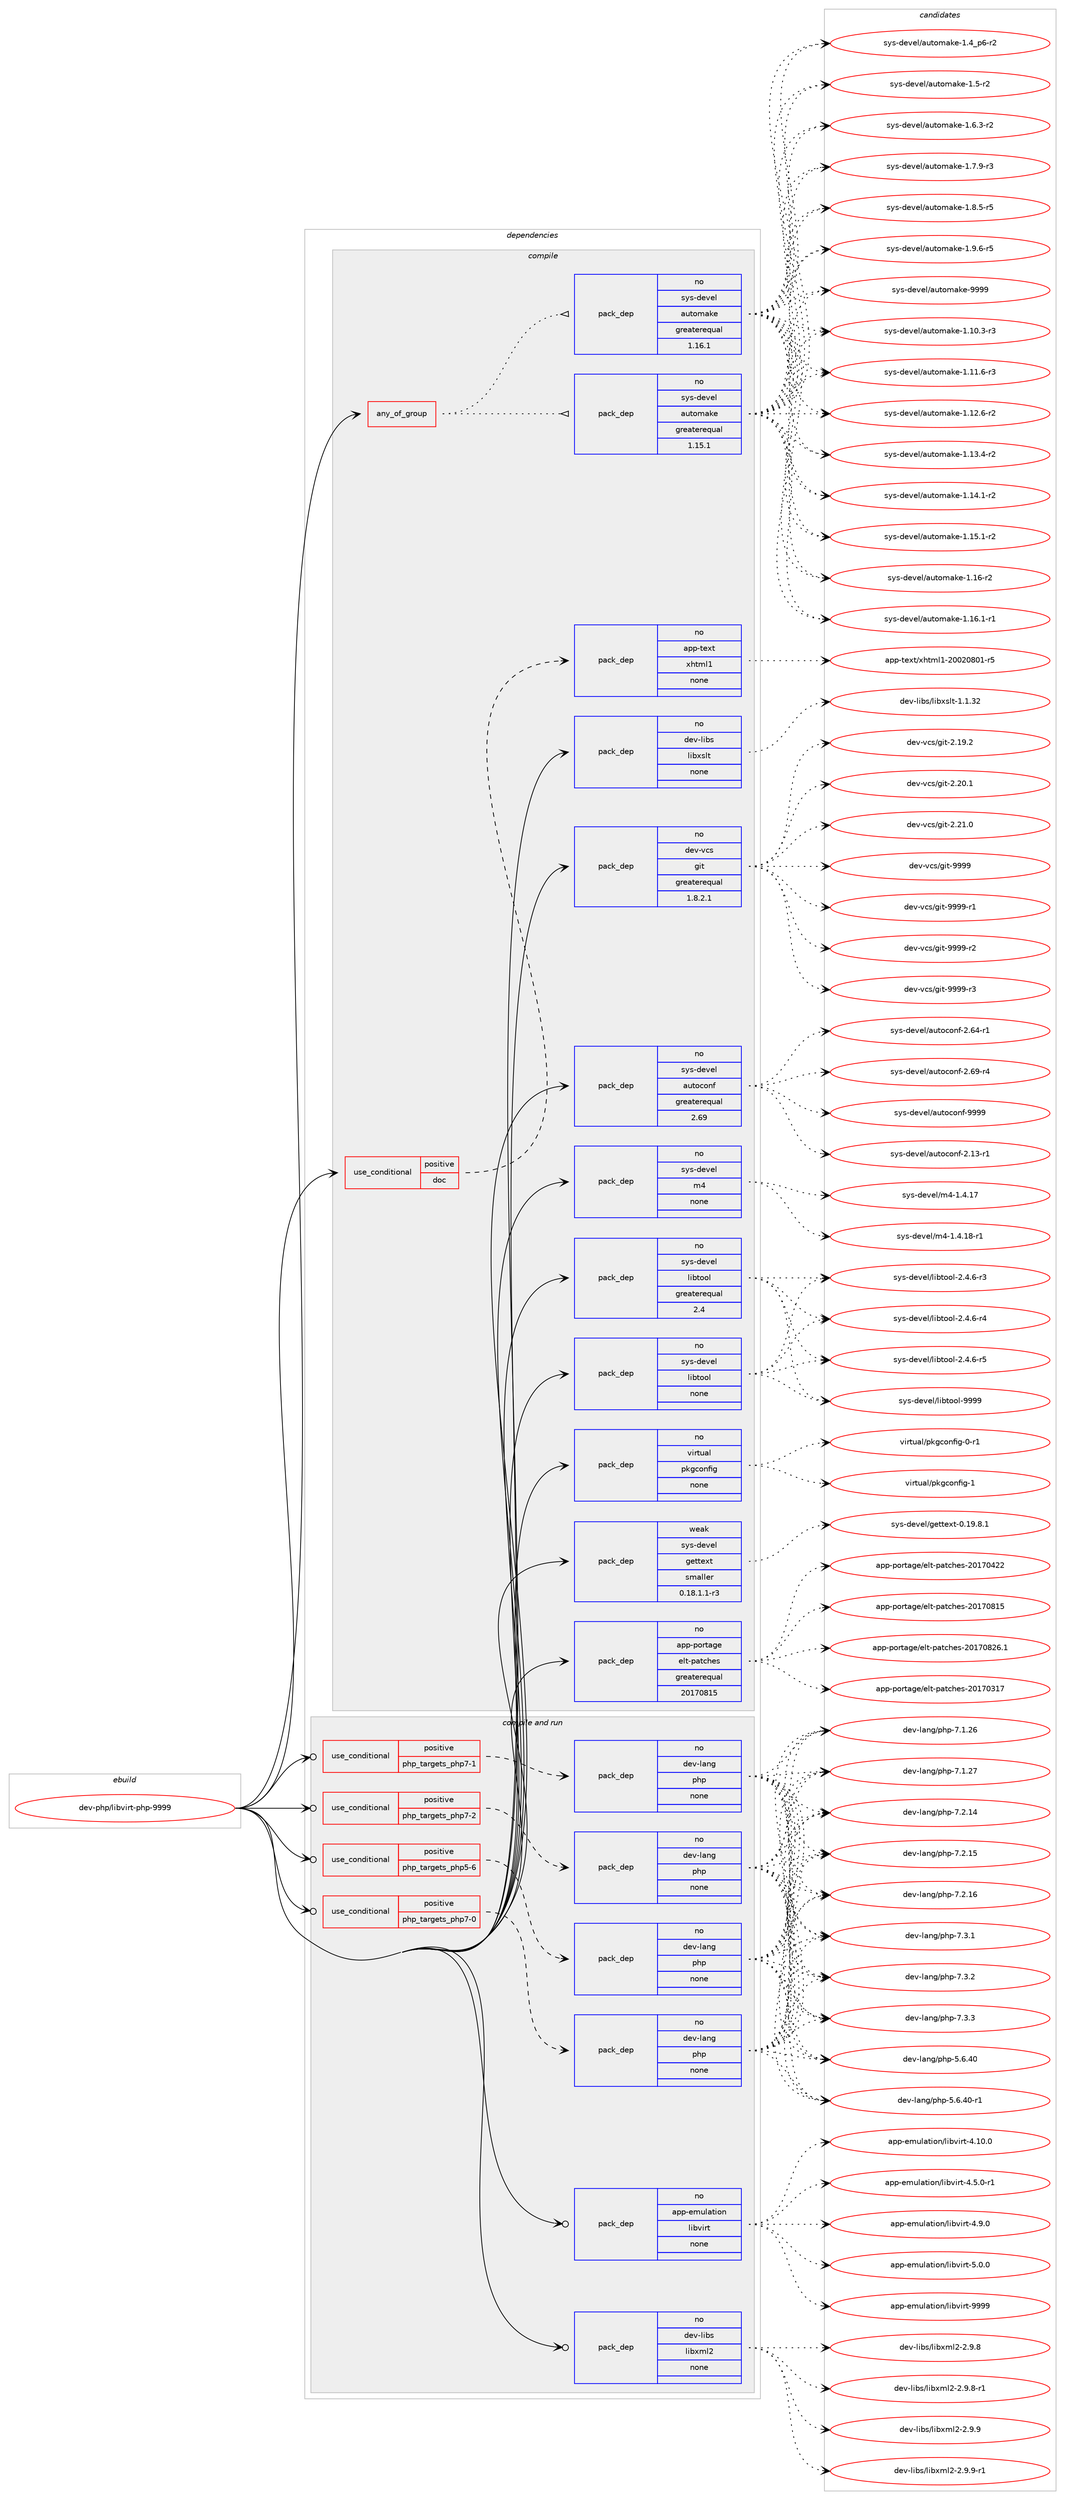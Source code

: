 digraph prolog {

# *************
# Graph options
# *************

newrank=true;
concentrate=true;
compound=true;
graph [rankdir=LR,fontname=Helvetica,fontsize=10,ranksep=1.5];#, ranksep=2.5, nodesep=0.2];
edge  [arrowhead=vee];
node  [fontname=Helvetica,fontsize=10];

# **********
# The ebuild
# **********

subgraph cluster_leftcol {
color=gray;
rank=same;
label=<<i>ebuild</i>>;
id [label="dev-php/libvirt-php-9999", color=red, width=4, href="../dev-php/libvirt-php-9999.svg"];
}

# ****************
# The dependencies
# ****************

subgraph cluster_midcol {
color=gray;
label=<<i>dependencies</i>>;
subgraph cluster_compile {
fillcolor="#eeeeee";
style=filled;
label=<<i>compile</i>>;
subgraph any22513 {
dependency1393029 [label=<<TABLE BORDER="0" CELLBORDER="1" CELLSPACING="0" CELLPADDING="4"><TR><TD CELLPADDING="10">any_of_group</TD></TR></TABLE>>, shape=none, color=red];subgraph pack1000622 {
dependency1393030 [label=<<TABLE BORDER="0" CELLBORDER="1" CELLSPACING="0" CELLPADDING="4" WIDTH="220"><TR><TD ROWSPAN="6" CELLPADDING="30">pack_dep</TD></TR><TR><TD WIDTH="110">no</TD></TR><TR><TD>sys-devel</TD></TR><TR><TD>automake</TD></TR><TR><TD>greaterequal</TD></TR><TR><TD>1.16.1</TD></TR></TABLE>>, shape=none, color=blue];
}
dependency1393029:e -> dependency1393030:w [weight=20,style="dotted",arrowhead="oinv"];
subgraph pack1000623 {
dependency1393031 [label=<<TABLE BORDER="0" CELLBORDER="1" CELLSPACING="0" CELLPADDING="4" WIDTH="220"><TR><TD ROWSPAN="6" CELLPADDING="30">pack_dep</TD></TR><TR><TD WIDTH="110">no</TD></TR><TR><TD>sys-devel</TD></TR><TR><TD>automake</TD></TR><TR><TD>greaterequal</TD></TR><TR><TD>1.15.1</TD></TR></TABLE>>, shape=none, color=blue];
}
dependency1393029:e -> dependency1393031:w [weight=20,style="dotted",arrowhead="oinv"];
}
id:e -> dependency1393029:w [weight=20,style="solid",arrowhead="vee"];
subgraph cond369329 {
dependency1393032 [label=<<TABLE BORDER="0" CELLBORDER="1" CELLSPACING="0" CELLPADDING="4"><TR><TD ROWSPAN="3" CELLPADDING="10">use_conditional</TD></TR><TR><TD>positive</TD></TR><TR><TD>doc</TD></TR></TABLE>>, shape=none, color=red];
subgraph pack1000624 {
dependency1393033 [label=<<TABLE BORDER="0" CELLBORDER="1" CELLSPACING="0" CELLPADDING="4" WIDTH="220"><TR><TD ROWSPAN="6" CELLPADDING="30">pack_dep</TD></TR><TR><TD WIDTH="110">no</TD></TR><TR><TD>app-text</TD></TR><TR><TD>xhtml1</TD></TR><TR><TD>none</TD></TR><TR><TD></TD></TR></TABLE>>, shape=none, color=blue];
}
dependency1393032:e -> dependency1393033:w [weight=20,style="dashed",arrowhead="vee"];
}
id:e -> dependency1393032:w [weight=20,style="solid",arrowhead="vee"];
subgraph pack1000625 {
dependency1393034 [label=<<TABLE BORDER="0" CELLBORDER="1" CELLSPACING="0" CELLPADDING="4" WIDTH="220"><TR><TD ROWSPAN="6" CELLPADDING="30">pack_dep</TD></TR><TR><TD WIDTH="110">no</TD></TR><TR><TD>app-portage</TD></TR><TR><TD>elt-patches</TD></TR><TR><TD>greaterequal</TD></TR><TR><TD>20170815</TD></TR></TABLE>>, shape=none, color=blue];
}
id:e -> dependency1393034:w [weight=20,style="solid",arrowhead="vee"];
subgraph pack1000626 {
dependency1393035 [label=<<TABLE BORDER="0" CELLBORDER="1" CELLSPACING="0" CELLPADDING="4" WIDTH="220"><TR><TD ROWSPAN="6" CELLPADDING="30">pack_dep</TD></TR><TR><TD WIDTH="110">no</TD></TR><TR><TD>dev-libs</TD></TR><TR><TD>libxslt</TD></TR><TR><TD>none</TD></TR><TR><TD></TD></TR></TABLE>>, shape=none, color=blue];
}
id:e -> dependency1393035:w [weight=20,style="solid",arrowhead="vee"];
subgraph pack1000627 {
dependency1393036 [label=<<TABLE BORDER="0" CELLBORDER="1" CELLSPACING="0" CELLPADDING="4" WIDTH="220"><TR><TD ROWSPAN="6" CELLPADDING="30">pack_dep</TD></TR><TR><TD WIDTH="110">no</TD></TR><TR><TD>dev-vcs</TD></TR><TR><TD>git</TD></TR><TR><TD>greaterequal</TD></TR><TR><TD>1.8.2.1</TD></TR></TABLE>>, shape=none, color=blue];
}
id:e -> dependency1393036:w [weight=20,style="solid",arrowhead="vee"];
subgraph pack1000628 {
dependency1393037 [label=<<TABLE BORDER="0" CELLBORDER="1" CELLSPACING="0" CELLPADDING="4" WIDTH="220"><TR><TD ROWSPAN="6" CELLPADDING="30">pack_dep</TD></TR><TR><TD WIDTH="110">no</TD></TR><TR><TD>sys-devel</TD></TR><TR><TD>autoconf</TD></TR><TR><TD>greaterequal</TD></TR><TR><TD>2.69</TD></TR></TABLE>>, shape=none, color=blue];
}
id:e -> dependency1393037:w [weight=20,style="solid",arrowhead="vee"];
subgraph pack1000629 {
dependency1393038 [label=<<TABLE BORDER="0" CELLBORDER="1" CELLSPACING="0" CELLPADDING="4" WIDTH="220"><TR><TD ROWSPAN="6" CELLPADDING="30">pack_dep</TD></TR><TR><TD WIDTH="110">no</TD></TR><TR><TD>sys-devel</TD></TR><TR><TD>libtool</TD></TR><TR><TD>greaterequal</TD></TR><TR><TD>2.4</TD></TR></TABLE>>, shape=none, color=blue];
}
id:e -> dependency1393038:w [weight=20,style="solid",arrowhead="vee"];
subgraph pack1000630 {
dependency1393039 [label=<<TABLE BORDER="0" CELLBORDER="1" CELLSPACING="0" CELLPADDING="4" WIDTH="220"><TR><TD ROWSPAN="6" CELLPADDING="30">pack_dep</TD></TR><TR><TD WIDTH="110">no</TD></TR><TR><TD>sys-devel</TD></TR><TR><TD>libtool</TD></TR><TR><TD>none</TD></TR><TR><TD></TD></TR></TABLE>>, shape=none, color=blue];
}
id:e -> dependency1393039:w [weight=20,style="solid",arrowhead="vee"];
subgraph pack1000631 {
dependency1393040 [label=<<TABLE BORDER="0" CELLBORDER="1" CELLSPACING="0" CELLPADDING="4" WIDTH="220"><TR><TD ROWSPAN="6" CELLPADDING="30">pack_dep</TD></TR><TR><TD WIDTH="110">no</TD></TR><TR><TD>sys-devel</TD></TR><TR><TD>m4</TD></TR><TR><TD>none</TD></TR><TR><TD></TD></TR></TABLE>>, shape=none, color=blue];
}
id:e -> dependency1393040:w [weight=20,style="solid",arrowhead="vee"];
subgraph pack1000632 {
dependency1393041 [label=<<TABLE BORDER="0" CELLBORDER="1" CELLSPACING="0" CELLPADDING="4" WIDTH="220"><TR><TD ROWSPAN="6" CELLPADDING="30">pack_dep</TD></TR><TR><TD WIDTH="110">no</TD></TR><TR><TD>virtual</TD></TR><TR><TD>pkgconfig</TD></TR><TR><TD>none</TD></TR><TR><TD></TD></TR></TABLE>>, shape=none, color=blue];
}
id:e -> dependency1393041:w [weight=20,style="solid",arrowhead="vee"];
subgraph pack1000633 {
dependency1393042 [label=<<TABLE BORDER="0" CELLBORDER="1" CELLSPACING="0" CELLPADDING="4" WIDTH="220"><TR><TD ROWSPAN="6" CELLPADDING="30">pack_dep</TD></TR><TR><TD WIDTH="110">weak</TD></TR><TR><TD>sys-devel</TD></TR><TR><TD>gettext</TD></TR><TR><TD>smaller</TD></TR><TR><TD>0.18.1.1-r3</TD></TR></TABLE>>, shape=none, color=blue];
}
id:e -> dependency1393042:w [weight=20,style="solid",arrowhead="vee"];
}
subgraph cluster_compileandrun {
fillcolor="#eeeeee";
style=filled;
label=<<i>compile and run</i>>;
subgraph cond369330 {
dependency1393043 [label=<<TABLE BORDER="0" CELLBORDER="1" CELLSPACING="0" CELLPADDING="4"><TR><TD ROWSPAN="3" CELLPADDING="10">use_conditional</TD></TR><TR><TD>positive</TD></TR><TR><TD>php_targets_php5-6</TD></TR></TABLE>>, shape=none, color=red];
subgraph pack1000634 {
dependency1393044 [label=<<TABLE BORDER="0" CELLBORDER="1" CELLSPACING="0" CELLPADDING="4" WIDTH="220"><TR><TD ROWSPAN="6" CELLPADDING="30">pack_dep</TD></TR><TR><TD WIDTH="110">no</TD></TR><TR><TD>dev-lang</TD></TR><TR><TD>php</TD></TR><TR><TD>none</TD></TR><TR><TD></TD></TR></TABLE>>, shape=none, color=blue];
}
dependency1393043:e -> dependency1393044:w [weight=20,style="dashed",arrowhead="vee"];
}
id:e -> dependency1393043:w [weight=20,style="solid",arrowhead="odotvee"];
subgraph cond369331 {
dependency1393045 [label=<<TABLE BORDER="0" CELLBORDER="1" CELLSPACING="0" CELLPADDING="4"><TR><TD ROWSPAN="3" CELLPADDING="10">use_conditional</TD></TR><TR><TD>positive</TD></TR><TR><TD>php_targets_php7-0</TD></TR></TABLE>>, shape=none, color=red];
subgraph pack1000635 {
dependency1393046 [label=<<TABLE BORDER="0" CELLBORDER="1" CELLSPACING="0" CELLPADDING="4" WIDTH="220"><TR><TD ROWSPAN="6" CELLPADDING="30">pack_dep</TD></TR><TR><TD WIDTH="110">no</TD></TR><TR><TD>dev-lang</TD></TR><TR><TD>php</TD></TR><TR><TD>none</TD></TR><TR><TD></TD></TR></TABLE>>, shape=none, color=blue];
}
dependency1393045:e -> dependency1393046:w [weight=20,style="dashed",arrowhead="vee"];
}
id:e -> dependency1393045:w [weight=20,style="solid",arrowhead="odotvee"];
subgraph cond369332 {
dependency1393047 [label=<<TABLE BORDER="0" CELLBORDER="1" CELLSPACING="0" CELLPADDING="4"><TR><TD ROWSPAN="3" CELLPADDING="10">use_conditional</TD></TR><TR><TD>positive</TD></TR><TR><TD>php_targets_php7-1</TD></TR></TABLE>>, shape=none, color=red];
subgraph pack1000636 {
dependency1393048 [label=<<TABLE BORDER="0" CELLBORDER="1" CELLSPACING="0" CELLPADDING="4" WIDTH="220"><TR><TD ROWSPAN="6" CELLPADDING="30">pack_dep</TD></TR><TR><TD WIDTH="110">no</TD></TR><TR><TD>dev-lang</TD></TR><TR><TD>php</TD></TR><TR><TD>none</TD></TR><TR><TD></TD></TR></TABLE>>, shape=none, color=blue];
}
dependency1393047:e -> dependency1393048:w [weight=20,style="dashed",arrowhead="vee"];
}
id:e -> dependency1393047:w [weight=20,style="solid",arrowhead="odotvee"];
subgraph cond369333 {
dependency1393049 [label=<<TABLE BORDER="0" CELLBORDER="1" CELLSPACING="0" CELLPADDING="4"><TR><TD ROWSPAN="3" CELLPADDING="10">use_conditional</TD></TR><TR><TD>positive</TD></TR><TR><TD>php_targets_php7-2</TD></TR></TABLE>>, shape=none, color=red];
subgraph pack1000637 {
dependency1393050 [label=<<TABLE BORDER="0" CELLBORDER="1" CELLSPACING="0" CELLPADDING="4" WIDTH="220"><TR><TD ROWSPAN="6" CELLPADDING="30">pack_dep</TD></TR><TR><TD WIDTH="110">no</TD></TR><TR><TD>dev-lang</TD></TR><TR><TD>php</TD></TR><TR><TD>none</TD></TR><TR><TD></TD></TR></TABLE>>, shape=none, color=blue];
}
dependency1393049:e -> dependency1393050:w [weight=20,style="dashed",arrowhead="vee"];
}
id:e -> dependency1393049:w [weight=20,style="solid",arrowhead="odotvee"];
subgraph pack1000638 {
dependency1393051 [label=<<TABLE BORDER="0" CELLBORDER="1" CELLSPACING="0" CELLPADDING="4" WIDTH="220"><TR><TD ROWSPAN="6" CELLPADDING="30">pack_dep</TD></TR><TR><TD WIDTH="110">no</TD></TR><TR><TD>app-emulation</TD></TR><TR><TD>libvirt</TD></TR><TR><TD>none</TD></TR><TR><TD></TD></TR></TABLE>>, shape=none, color=blue];
}
id:e -> dependency1393051:w [weight=20,style="solid",arrowhead="odotvee"];
subgraph pack1000639 {
dependency1393052 [label=<<TABLE BORDER="0" CELLBORDER="1" CELLSPACING="0" CELLPADDING="4" WIDTH="220"><TR><TD ROWSPAN="6" CELLPADDING="30">pack_dep</TD></TR><TR><TD WIDTH="110">no</TD></TR><TR><TD>dev-libs</TD></TR><TR><TD>libxml2</TD></TR><TR><TD>none</TD></TR><TR><TD></TD></TR></TABLE>>, shape=none, color=blue];
}
id:e -> dependency1393052:w [weight=20,style="solid",arrowhead="odotvee"];
}
subgraph cluster_run {
fillcolor="#eeeeee";
style=filled;
label=<<i>run</i>>;
}
}

# **************
# The candidates
# **************

subgraph cluster_choices {
rank=same;
color=gray;
label=<<i>candidates</i>>;

subgraph choice1000622 {
color=black;
nodesep=1;
choice11512111545100101118101108479711711611110997107101454946494846514511451 [label="sys-devel/automake-1.10.3-r3", color=red, width=4,href="../sys-devel/automake-1.10.3-r3.svg"];
choice11512111545100101118101108479711711611110997107101454946494946544511451 [label="sys-devel/automake-1.11.6-r3", color=red, width=4,href="../sys-devel/automake-1.11.6-r3.svg"];
choice11512111545100101118101108479711711611110997107101454946495046544511450 [label="sys-devel/automake-1.12.6-r2", color=red, width=4,href="../sys-devel/automake-1.12.6-r2.svg"];
choice11512111545100101118101108479711711611110997107101454946495146524511450 [label="sys-devel/automake-1.13.4-r2", color=red, width=4,href="../sys-devel/automake-1.13.4-r2.svg"];
choice11512111545100101118101108479711711611110997107101454946495246494511450 [label="sys-devel/automake-1.14.1-r2", color=red, width=4,href="../sys-devel/automake-1.14.1-r2.svg"];
choice11512111545100101118101108479711711611110997107101454946495346494511450 [label="sys-devel/automake-1.15.1-r2", color=red, width=4,href="../sys-devel/automake-1.15.1-r2.svg"];
choice1151211154510010111810110847971171161111099710710145494649544511450 [label="sys-devel/automake-1.16-r2", color=red, width=4,href="../sys-devel/automake-1.16-r2.svg"];
choice11512111545100101118101108479711711611110997107101454946495446494511449 [label="sys-devel/automake-1.16.1-r1", color=red, width=4,href="../sys-devel/automake-1.16.1-r1.svg"];
choice115121115451001011181011084797117116111109971071014549465295112544511450 [label="sys-devel/automake-1.4_p6-r2", color=red, width=4,href="../sys-devel/automake-1.4_p6-r2.svg"];
choice11512111545100101118101108479711711611110997107101454946534511450 [label="sys-devel/automake-1.5-r2", color=red, width=4,href="../sys-devel/automake-1.5-r2.svg"];
choice115121115451001011181011084797117116111109971071014549465446514511450 [label="sys-devel/automake-1.6.3-r2", color=red, width=4,href="../sys-devel/automake-1.6.3-r2.svg"];
choice115121115451001011181011084797117116111109971071014549465546574511451 [label="sys-devel/automake-1.7.9-r3", color=red, width=4,href="../sys-devel/automake-1.7.9-r3.svg"];
choice115121115451001011181011084797117116111109971071014549465646534511453 [label="sys-devel/automake-1.8.5-r5", color=red, width=4,href="../sys-devel/automake-1.8.5-r5.svg"];
choice115121115451001011181011084797117116111109971071014549465746544511453 [label="sys-devel/automake-1.9.6-r5", color=red, width=4,href="../sys-devel/automake-1.9.6-r5.svg"];
choice115121115451001011181011084797117116111109971071014557575757 [label="sys-devel/automake-9999", color=red, width=4,href="../sys-devel/automake-9999.svg"];
dependency1393030:e -> choice11512111545100101118101108479711711611110997107101454946494846514511451:w [style=dotted,weight="100"];
dependency1393030:e -> choice11512111545100101118101108479711711611110997107101454946494946544511451:w [style=dotted,weight="100"];
dependency1393030:e -> choice11512111545100101118101108479711711611110997107101454946495046544511450:w [style=dotted,weight="100"];
dependency1393030:e -> choice11512111545100101118101108479711711611110997107101454946495146524511450:w [style=dotted,weight="100"];
dependency1393030:e -> choice11512111545100101118101108479711711611110997107101454946495246494511450:w [style=dotted,weight="100"];
dependency1393030:e -> choice11512111545100101118101108479711711611110997107101454946495346494511450:w [style=dotted,weight="100"];
dependency1393030:e -> choice1151211154510010111810110847971171161111099710710145494649544511450:w [style=dotted,weight="100"];
dependency1393030:e -> choice11512111545100101118101108479711711611110997107101454946495446494511449:w [style=dotted,weight="100"];
dependency1393030:e -> choice115121115451001011181011084797117116111109971071014549465295112544511450:w [style=dotted,weight="100"];
dependency1393030:e -> choice11512111545100101118101108479711711611110997107101454946534511450:w [style=dotted,weight="100"];
dependency1393030:e -> choice115121115451001011181011084797117116111109971071014549465446514511450:w [style=dotted,weight="100"];
dependency1393030:e -> choice115121115451001011181011084797117116111109971071014549465546574511451:w [style=dotted,weight="100"];
dependency1393030:e -> choice115121115451001011181011084797117116111109971071014549465646534511453:w [style=dotted,weight="100"];
dependency1393030:e -> choice115121115451001011181011084797117116111109971071014549465746544511453:w [style=dotted,weight="100"];
dependency1393030:e -> choice115121115451001011181011084797117116111109971071014557575757:w [style=dotted,weight="100"];
}
subgraph choice1000623 {
color=black;
nodesep=1;
choice11512111545100101118101108479711711611110997107101454946494846514511451 [label="sys-devel/automake-1.10.3-r3", color=red, width=4,href="../sys-devel/automake-1.10.3-r3.svg"];
choice11512111545100101118101108479711711611110997107101454946494946544511451 [label="sys-devel/automake-1.11.6-r3", color=red, width=4,href="../sys-devel/automake-1.11.6-r3.svg"];
choice11512111545100101118101108479711711611110997107101454946495046544511450 [label="sys-devel/automake-1.12.6-r2", color=red, width=4,href="../sys-devel/automake-1.12.6-r2.svg"];
choice11512111545100101118101108479711711611110997107101454946495146524511450 [label="sys-devel/automake-1.13.4-r2", color=red, width=4,href="../sys-devel/automake-1.13.4-r2.svg"];
choice11512111545100101118101108479711711611110997107101454946495246494511450 [label="sys-devel/automake-1.14.1-r2", color=red, width=4,href="../sys-devel/automake-1.14.1-r2.svg"];
choice11512111545100101118101108479711711611110997107101454946495346494511450 [label="sys-devel/automake-1.15.1-r2", color=red, width=4,href="../sys-devel/automake-1.15.1-r2.svg"];
choice1151211154510010111810110847971171161111099710710145494649544511450 [label="sys-devel/automake-1.16-r2", color=red, width=4,href="../sys-devel/automake-1.16-r2.svg"];
choice11512111545100101118101108479711711611110997107101454946495446494511449 [label="sys-devel/automake-1.16.1-r1", color=red, width=4,href="../sys-devel/automake-1.16.1-r1.svg"];
choice115121115451001011181011084797117116111109971071014549465295112544511450 [label="sys-devel/automake-1.4_p6-r2", color=red, width=4,href="../sys-devel/automake-1.4_p6-r2.svg"];
choice11512111545100101118101108479711711611110997107101454946534511450 [label="sys-devel/automake-1.5-r2", color=red, width=4,href="../sys-devel/automake-1.5-r2.svg"];
choice115121115451001011181011084797117116111109971071014549465446514511450 [label="sys-devel/automake-1.6.3-r2", color=red, width=4,href="../sys-devel/automake-1.6.3-r2.svg"];
choice115121115451001011181011084797117116111109971071014549465546574511451 [label="sys-devel/automake-1.7.9-r3", color=red, width=4,href="../sys-devel/automake-1.7.9-r3.svg"];
choice115121115451001011181011084797117116111109971071014549465646534511453 [label="sys-devel/automake-1.8.5-r5", color=red, width=4,href="../sys-devel/automake-1.8.5-r5.svg"];
choice115121115451001011181011084797117116111109971071014549465746544511453 [label="sys-devel/automake-1.9.6-r5", color=red, width=4,href="../sys-devel/automake-1.9.6-r5.svg"];
choice115121115451001011181011084797117116111109971071014557575757 [label="sys-devel/automake-9999", color=red, width=4,href="../sys-devel/automake-9999.svg"];
dependency1393031:e -> choice11512111545100101118101108479711711611110997107101454946494846514511451:w [style=dotted,weight="100"];
dependency1393031:e -> choice11512111545100101118101108479711711611110997107101454946494946544511451:w [style=dotted,weight="100"];
dependency1393031:e -> choice11512111545100101118101108479711711611110997107101454946495046544511450:w [style=dotted,weight="100"];
dependency1393031:e -> choice11512111545100101118101108479711711611110997107101454946495146524511450:w [style=dotted,weight="100"];
dependency1393031:e -> choice11512111545100101118101108479711711611110997107101454946495246494511450:w [style=dotted,weight="100"];
dependency1393031:e -> choice11512111545100101118101108479711711611110997107101454946495346494511450:w [style=dotted,weight="100"];
dependency1393031:e -> choice1151211154510010111810110847971171161111099710710145494649544511450:w [style=dotted,weight="100"];
dependency1393031:e -> choice11512111545100101118101108479711711611110997107101454946495446494511449:w [style=dotted,weight="100"];
dependency1393031:e -> choice115121115451001011181011084797117116111109971071014549465295112544511450:w [style=dotted,weight="100"];
dependency1393031:e -> choice11512111545100101118101108479711711611110997107101454946534511450:w [style=dotted,weight="100"];
dependency1393031:e -> choice115121115451001011181011084797117116111109971071014549465446514511450:w [style=dotted,weight="100"];
dependency1393031:e -> choice115121115451001011181011084797117116111109971071014549465546574511451:w [style=dotted,weight="100"];
dependency1393031:e -> choice115121115451001011181011084797117116111109971071014549465646534511453:w [style=dotted,weight="100"];
dependency1393031:e -> choice115121115451001011181011084797117116111109971071014549465746544511453:w [style=dotted,weight="100"];
dependency1393031:e -> choice115121115451001011181011084797117116111109971071014557575757:w [style=dotted,weight="100"];
}
subgraph choice1000624 {
color=black;
nodesep=1;
choice971121124511610112011647120104116109108494550484850485648494511453 [label="app-text/xhtml1-20020801-r5", color=red, width=4,href="../app-text/xhtml1-20020801-r5.svg"];
dependency1393033:e -> choice971121124511610112011647120104116109108494550484850485648494511453:w [style=dotted,weight="100"];
}
subgraph choice1000625 {
color=black;
nodesep=1;
choice97112112451121111141169710310147101108116451129711699104101115455048495548514955 [label="app-portage/elt-patches-20170317", color=red, width=4,href="../app-portage/elt-patches-20170317.svg"];
choice97112112451121111141169710310147101108116451129711699104101115455048495548525050 [label="app-portage/elt-patches-20170422", color=red, width=4,href="../app-portage/elt-patches-20170422.svg"];
choice97112112451121111141169710310147101108116451129711699104101115455048495548564953 [label="app-portage/elt-patches-20170815", color=red, width=4,href="../app-portage/elt-patches-20170815.svg"];
choice971121124511211111411697103101471011081164511297116991041011154550484955485650544649 [label="app-portage/elt-patches-20170826.1", color=red, width=4,href="../app-portage/elt-patches-20170826.1.svg"];
dependency1393034:e -> choice97112112451121111141169710310147101108116451129711699104101115455048495548514955:w [style=dotted,weight="100"];
dependency1393034:e -> choice97112112451121111141169710310147101108116451129711699104101115455048495548525050:w [style=dotted,weight="100"];
dependency1393034:e -> choice97112112451121111141169710310147101108116451129711699104101115455048495548564953:w [style=dotted,weight="100"];
dependency1393034:e -> choice971121124511211111411697103101471011081164511297116991041011154550484955485650544649:w [style=dotted,weight="100"];
}
subgraph choice1000626 {
color=black;
nodesep=1;
choice1001011184510810598115471081059812011510811645494649465150 [label="dev-libs/libxslt-1.1.32", color=red, width=4,href="../dev-libs/libxslt-1.1.32.svg"];
dependency1393035:e -> choice1001011184510810598115471081059812011510811645494649465150:w [style=dotted,weight="100"];
}
subgraph choice1000627 {
color=black;
nodesep=1;
choice10010111845118991154710310511645504649574650 [label="dev-vcs/git-2.19.2", color=red, width=4,href="../dev-vcs/git-2.19.2.svg"];
choice10010111845118991154710310511645504650484649 [label="dev-vcs/git-2.20.1", color=red, width=4,href="../dev-vcs/git-2.20.1.svg"];
choice10010111845118991154710310511645504650494648 [label="dev-vcs/git-2.21.0", color=red, width=4,href="../dev-vcs/git-2.21.0.svg"];
choice1001011184511899115471031051164557575757 [label="dev-vcs/git-9999", color=red, width=4,href="../dev-vcs/git-9999.svg"];
choice10010111845118991154710310511645575757574511449 [label="dev-vcs/git-9999-r1", color=red, width=4,href="../dev-vcs/git-9999-r1.svg"];
choice10010111845118991154710310511645575757574511450 [label="dev-vcs/git-9999-r2", color=red, width=4,href="../dev-vcs/git-9999-r2.svg"];
choice10010111845118991154710310511645575757574511451 [label="dev-vcs/git-9999-r3", color=red, width=4,href="../dev-vcs/git-9999-r3.svg"];
dependency1393036:e -> choice10010111845118991154710310511645504649574650:w [style=dotted,weight="100"];
dependency1393036:e -> choice10010111845118991154710310511645504650484649:w [style=dotted,weight="100"];
dependency1393036:e -> choice10010111845118991154710310511645504650494648:w [style=dotted,weight="100"];
dependency1393036:e -> choice1001011184511899115471031051164557575757:w [style=dotted,weight="100"];
dependency1393036:e -> choice10010111845118991154710310511645575757574511449:w [style=dotted,weight="100"];
dependency1393036:e -> choice10010111845118991154710310511645575757574511450:w [style=dotted,weight="100"];
dependency1393036:e -> choice10010111845118991154710310511645575757574511451:w [style=dotted,weight="100"];
}
subgraph choice1000628 {
color=black;
nodesep=1;
choice1151211154510010111810110847971171161119911111010245504649514511449 [label="sys-devel/autoconf-2.13-r1", color=red, width=4,href="../sys-devel/autoconf-2.13-r1.svg"];
choice1151211154510010111810110847971171161119911111010245504654524511449 [label="sys-devel/autoconf-2.64-r1", color=red, width=4,href="../sys-devel/autoconf-2.64-r1.svg"];
choice1151211154510010111810110847971171161119911111010245504654574511452 [label="sys-devel/autoconf-2.69-r4", color=red, width=4,href="../sys-devel/autoconf-2.69-r4.svg"];
choice115121115451001011181011084797117116111991111101024557575757 [label="sys-devel/autoconf-9999", color=red, width=4,href="../sys-devel/autoconf-9999.svg"];
dependency1393037:e -> choice1151211154510010111810110847971171161119911111010245504649514511449:w [style=dotted,weight="100"];
dependency1393037:e -> choice1151211154510010111810110847971171161119911111010245504654524511449:w [style=dotted,weight="100"];
dependency1393037:e -> choice1151211154510010111810110847971171161119911111010245504654574511452:w [style=dotted,weight="100"];
dependency1393037:e -> choice115121115451001011181011084797117116111991111101024557575757:w [style=dotted,weight="100"];
}
subgraph choice1000629 {
color=black;
nodesep=1;
choice1151211154510010111810110847108105981161111111084550465246544511451 [label="sys-devel/libtool-2.4.6-r3", color=red, width=4,href="../sys-devel/libtool-2.4.6-r3.svg"];
choice1151211154510010111810110847108105981161111111084550465246544511452 [label="sys-devel/libtool-2.4.6-r4", color=red, width=4,href="../sys-devel/libtool-2.4.6-r4.svg"];
choice1151211154510010111810110847108105981161111111084550465246544511453 [label="sys-devel/libtool-2.4.6-r5", color=red, width=4,href="../sys-devel/libtool-2.4.6-r5.svg"];
choice1151211154510010111810110847108105981161111111084557575757 [label="sys-devel/libtool-9999", color=red, width=4,href="../sys-devel/libtool-9999.svg"];
dependency1393038:e -> choice1151211154510010111810110847108105981161111111084550465246544511451:w [style=dotted,weight="100"];
dependency1393038:e -> choice1151211154510010111810110847108105981161111111084550465246544511452:w [style=dotted,weight="100"];
dependency1393038:e -> choice1151211154510010111810110847108105981161111111084550465246544511453:w [style=dotted,weight="100"];
dependency1393038:e -> choice1151211154510010111810110847108105981161111111084557575757:w [style=dotted,weight="100"];
}
subgraph choice1000630 {
color=black;
nodesep=1;
choice1151211154510010111810110847108105981161111111084550465246544511451 [label="sys-devel/libtool-2.4.6-r3", color=red, width=4,href="../sys-devel/libtool-2.4.6-r3.svg"];
choice1151211154510010111810110847108105981161111111084550465246544511452 [label="sys-devel/libtool-2.4.6-r4", color=red, width=4,href="../sys-devel/libtool-2.4.6-r4.svg"];
choice1151211154510010111810110847108105981161111111084550465246544511453 [label="sys-devel/libtool-2.4.6-r5", color=red, width=4,href="../sys-devel/libtool-2.4.6-r5.svg"];
choice1151211154510010111810110847108105981161111111084557575757 [label="sys-devel/libtool-9999", color=red, width=4,href="../sys-devel/libtool-9999.svg"];
dependency1393039:e -> choice1151211154510010111810110847108105981161111111084550465246544511451:w [style=dotted,weight="100"];
dependency1393039:e -> choice1151211154510010111810110847108105981161111111084550465246544511452:w [style=dotted,weight="100"];
dependency1393039:e -> choice1151211154510010111810110847108105981161111111084550465246544511453:w [style=dotted,weight="100"];
dependency1393039:e -> choice1151211154510010111810110847108105981161111111084557575757:w [style=dotted,weight="100"];
}
subgraph choice1000631 {
color=black;
nodesep=1;
choice11512111545100101118101108471095245494652464955 [label="sys-devel/m4-1.4.17", color=red, width=4,href="../sys-devel/m4-1.4.17.svg"];
choice115121115451001011181011084710952454946524649564511449 [label="sys-devel/m4-1.4.18-r1", color=red, width=4,href="../sys-devel/m4-1.4.18-r1.svg"];
dependency1393040:e -> choice11512111545100101118101108471095245494652464955:w [style=dotted,weight="100"];
dependency1393040:e -> choice115121115451001011181011084710952454946524649564511449:w [style=dotted,weight="100"];
}
subgraph choice1000632 {
color=black;
nodesep=1;
choice11810511411611797108471121071039911111010210510345484511449 [label="virtual/pkgconfig-0-r1", color=red, width=4,href="../virtual/pkgconfig-0-r1.svg"];
choice1181051141161179710847112107103991111101021051034549 [label="virtual/pkgconfig-1", color=red, width=4,href="../virtual/pkgconfig-1.svg"];
dependency1393041:e -> choice11810511411611797108471121071039911111010210510345484511449:w [style=dotted,weight="100"];
dependency1393041:e -> choice1181051141161179710847112107103991111101021051034549:w [style=dotted,weight="100"];
}
subgraph choice1000633 {
color=black;
nodesep=1;
choice1151211154510010111810110847103101116116101120116454846495746564649 [label="sys-devel/gettext-0.19.8.1", color=red, width=4,href="../sys-devel/gettext-0.19.8.1.svg"];
dependency1393042:e -> choice1151211154510010111810110847103101116116101120116454846495746564649:w [style=dotted,weight="100"];
}
subgraph choice1000634 {
color=black;
nodesep=1;
choice10010111845108971101034711210411245534654465248 [label="dev-lang/php-5.6.40", color=red, width=4,href="../dev-lang/php-5.6.40.svg"];
choice100101118451089711010347112104112455346544652484511449 [label="dev-lang/php-5.6.40-r1", color=red, width=4,href="../dev-lang/php-5.6.40-r1.svg"];
choice10010111845108971101034711210411245554649465054 [label="dev-lang/php-7.1.26", color=red, width=4,href="../dev-lang/php-7.1.26.svg"];
choice10010111845108971101034711210411245554649465055 [label="dev-lang/php-7.1.27", color=red, width=4,href="../dev-lang/php-7.1.27.svg"];
choice10010111845108971101034711210411245554650464952 [label="dev-lang/php-7.2.14", color=red, width=4,href="../dev-lang/php-7.2.14.svg"];
choice10010111845108971101034711210411245554650464953 [label="dev-lang/php-7.2.15", color=red, width=4,href="../dev-lang/php-7.2.15.svg"];
choice10010111845108971101034711210411245554650464954 [label="dev-lang/php-7.2.16", color=red, width=4,href="../dev-lang/php-7.2.16.svg"];
choice100101118451089711010347112104112455546514649 [label="dev-lang/php-7.3.1", color=red, width=4,href="../dev-lang/php-7.3.1.svg"];
choice100101118451089711010347112104112455546514650 [label="dev-lang/php-7.3.2", color=red, width=4,href="../dev-lang/php-7.3.2.svg"];
choice100101118451089711010347112104112455546514651 [label="dev-lang/php-7.3.3", color=red, width=4,href="../dev-lang/php-7.3.3.svg"];
dependency1393044:e -> choice10010111845108971101034711210411245534654465248:w [style=dotted,weight="100"];
dependency1393044:e -> choice100101118451089711010347112104112455346544652484511449:w [style=dotted,weight="100"];
dependency1393044:e -> choice10010111845108971101034711210411245554649465054:w [style=dotted,weight="100"];
dependency1393044:e -> choice10010111845108971101034711210411245554649465055:w [style=dotted,weight="100"];
dependency1393044:e -> choice10010111845108971101034711210411245554650464952:w [style=dotted,weight="100"];
dependency1393044:e -> choice10010111845108971101034711210411245554650464953:w [style=dotted,weight="100"];
dependency1393044:e -> choice10010111845108971101034711210411245554650464954:w [style=dotted,weight="100"];
dependency1393044:e -> choice100101118451089711010347112104112455546514649:w [style=dotted,weight="100"];
dependency1393044:e -> choice100101118451089711010347112104112455546514650:w [style=dotted,weight="100"];
dependency1393044:e -> choice100101118451089711010347112104112455546514651:w [style=dotted,weight="100"];
}
subgraph choice1000635 {
color=black;
nodesep=1;
choice10010111845108971101034711210411245534654465248 [label="dev-lang/php-5.6.40", color=red, width=4,href="../dev-lang/php-5.6.40.svg"];
choice100101118451089711010347112104112455346544652484511449 [label="dev-lang/php-5.6.40-r1", color=red, width=4,href="../dev-lang/php-5.6.40-r1.svg"];
choice10010111845108971101034711210411245554649465054 [label="dev-lang/php-7.1.26", color=red, width=4,href="../dev-lang/php-7.1.26.svg"];
choice10010111845108971101034711210411245554649465055 [label="dev-lang/php-7.1.27", color=red, width=4,href="../dev-lang/php-7.1.27.svg"];
choice10010111845108971101034711210411245554650464952 [label="dev-lang/php-7.2.14", color=red, width=4,href="../dev-lang/php-7.2.14.svg"];
choice10010111845108971101034711210411245554650464953 [label="dev-lang/php-7.2.15", color=red, width=4,href="../dev-lang/php-7.2.15.svg"];
choice10010111845108971101034711210411245554650464954 [label="dev-lang/php-7.2.16", color=red, width=4,href="../dev-lang/php-7.2.16.svg"];
choice100101118451089711010347112104112455546514649 [label="dev-lang/php-7.3.1", color=red, width=4,href="../dev-lang/php-7.3.1.svg"];
choice100101118451089711010347112104112455546514650 [label="dev-lang/php-7.3.2", color=red, width=4,href="../dev-lang/php-7.3.2.svg"];
choice100101118451089711010347112104112455546514651 [label="dev-lang/php-7.3.3", color=red, width=4,href="../dev-lang/php-7.3.3.svg"];
dependency1393046:e -> choice10010111845108971101034711210411245534654465248:w [style=dotted,weight="100"];
dependency1393046:e -> choice100101118451089711010347112104112455346544652484511449:w [style=dotted,weight="100"];
dependency1393046:e -> choice10010111845108971101034711210411245554649465054:w [style=dotted,weight="100"];
dependency1393046:e -> choice10010111845108971101034711210411245554649465055:w [style=dotted,weight="100"];
dependency1393046:e -> choice10010111845108971101034711210411245554650464952:w [style=dotted,weight="100"];
dependency1393046:e -> choice10010111845108971101034711210411245554650464953:w [style=dotted,weight="100"];
dependency1393046:e -> choice10010111845108971101034711210411245554650464954:w [style=dotted,weight="100"];
dependency1393046:e -> choice100101118451089711010347112104112455546514649:w [style=dotted,weight="100"];
dependency1393046:e -> choice100101118451089711010347112104112455546514650:w [style=dotted,weight="100"];
dependency1393046:e -> choice100101118451089711010347112104112455546514651:w [style=dotted,weight="100"];
}
subgraph choice1000636 {
color=black;
nodesep=1;
choice10010111845108971101034711210411245534654465248 [label="dev-lang/php-5.6.40", color=red, width=4,href="../dev-lang/php-5.6.40.svg"];
choice100101118451089711010347112104112455346544652484511449 [label="dev-lang/php-5.6.40-r1", color=red, width=4,href="../dev-lang/php-5.6.40-r1.svg"];
choice10010111845108971101034711210411245554649465054 [label="dev-lang/php-7.1.26", color=red, width=4,href="../dev-lang/php-7.1.26.svg"];
choice10010111845108971101034711210411245554649465055 [label="dev-lang/php-7.1.27", color=red, width=4,href="../dev-lang/php-7.1.27.svg"];
choice10010111845108971101034711210411245554650464952 [label="dev-lang/php-7.2.14", color=red, width=4,href="../dev-lang/php-7.2.14.svg"];
choice10010111845108971101034711210411245554650464953 [label="dev-lang/php-7.2.15", color=red, width=4,href="../dev-lang/php-7.2.15.svg"];
choice10010111845108971101034711210411245554650464954 [label="dev-lang/php-7.2.16", color=red, width=4,href="../dev-lang/php-7.2.16.svg"];
choice100101118451089711010347112104112455546514649 [label="dev-lang/php-7.3.1", color=red, width=4,href="../dev-lang/php-7.3.1.svg"];
choice100101118451089711010347112104112455546514650 [label="dev-lang/php-7.3.2", color=red, width=4,href="../dev-lang/php-7.3.2.svg"];
choice100101118451089711010347112104112455546514651 [label="dev-lang/php-7.3.3", color=red, width=4,href="../dev-lang/php-7.3.3.svg"];
dependency1393048:e -> choice10010111845108971101034711210411245534654465248:w [style=dotted,weight="100"];
dependency1393048:e -> choice100101118451089711010347112104112455346544652484511449:w [style=dotted,weight="100"];
dependency1393048:e -> choice10010111845108971101034711210411245554649465054:w [style=dotted,weight="100"];
dependency1393048:e -> choice10010111845108971101034711210411245554649465055:w [style=dotted,weight="100"];
dependency1393048:e -> choice10010111845108971101034711210411245554650464952:w [style=dotted,weight="100"];
dependency1393048:e -> choice10010111845108971101034711210411245554650464953:w [style=dotted,weight="100"];
dependency1393048:e -> choice10010111845108971101034711210411245554650464954:w [style=dotted,weight="100"];
dependency1393048:e -> choice100101118451089711010347112104112455546514649:w [style=dotted,weight="100"];
dependency1393048:e -> choice100101118451089711010347112104112455546514650:w [style=dotted,weight="100"];
dependency1393048:e -> choice100101118451089711010347112104112455546514651:w [style=dotted,weight="100"];
}
subgraph choice1000637 {
color=black;
nodesep=1;
choice10010111845108971101034711210411245534654465248 [label="dev-lang/php-5.6.40", color=red, width=4,href="../dev-lang/php-5.6.40.svg"];
choice100101118451089711010347112104112455346544652484511449 [label="dev-lang/php-5.6.40-r1", color=red, width=4,href="../dev-lang/php-5.6.40-r1.svg"];
choice10010111845108971101034711210411245554649465054 [label="dev-lang/php-7.1.26", color=red, width=4,href="../dev-lang/php-7.1.26.svg"];
choice10010111845108971101034711210411245554649465055 [label="dev-lang/php-7.1.27", color=red, width=4,href="../dev-lang/php-7.1.27.svg"];
choice10010111845108971101034711210411245554650464952 [label="dev-lang/php-7.2.14", color=red, width=4,href="../dev-lang/php-7.2.14.svg"];
choice10010111845108971101034711210411245554650464953 [label="dev-lang/php-7.2.15", color=red, width=4,href="../dev-lang/php-7.2.15.svg"];
choice10010111845108971101034711210411245554650464954 [label="dev-lang/php-7.2.16", color=red, width=4,href="../dev-lang/php-7.2.16.svg"];
choice100101118451089711010347112104112455546514649 [label="dev-lang/php-7.3.1", color=red, width=4,href="../dev-lang/php-7.3.1.svg"];
choice100101118451089711010347112104112455546514650 [label="dev-lang/php-7.3.2", color=red, width=4,href="../dev-lang/php-7.3.2.svg"];
choice100101118451089711010347112104112455546514651 [label="dev-lang/php-7.3.3", color=red, width=4,href="../dev-lang/php-7.3.3.svg"];
dependency1393050:e -> choice10010111845108971101034711210411245534654465248:w [style=dotted,weight="100"];
dependency1393050:e -> choice100101118451089711010347112104112455346544652484511449:w [style=dotted,weight="100"];
dependency1393050:e -> choice10010111845108971101034711210411245554649465054:w [style=dotted,weight="100"];
dependency1393050:e -> choice10010111845108971101034711210411245554649465055:w [style=dotted,weight="100"];
dependency1393050:e -> choice10010111845108971101034711210411245554650464952:w [style=dotted,weight="100"];
dependency1393050:e -> choice10010111845108971101034711210411245554650464953:w [style=dotted,weight="100"];
dependency1393050:e -> choice10010111845108971101034711210411245554650464954:w [style=dotted,weight="100"];
dependency1393050:e -> choice100101118451089711010347112104112455546514649:w [style=dotted,weight="100"];
dependency1393050:e -> choice100101118451089711010347112104112455546514650:w [style=dotted,weight="100"];
dependency1393050:e -> choice100101118451089711010347112104112455546514651:w [style=dotted,weight="100"];
}
subgraph choice1000638 {
color=black;
nodesep=1;
choice971121124510110911710897116105111110471081059811810511411645524649484648 [label="app-emulation/libvirt-4.10.0", color=red, width=4,href="../app-emulation/libvirt-4.10.0.svg"];
choice97112112451011091171089711610511111047108105981181051141164552465346484511449 [label="app-emulation/libvirt-4.5.0-r1", color=red, width=4,href="../app-emulation/libvirt-4.5.0-r1.svg"];
choice9711211245101109117108971161051111104710810598118105114116455246574648 [label="app-emulation/libvirt-4.9.0", color=red, width=4,href="../app-emulation/libvirt-4.9.0.svg"];
choice9711211245101109117108971161051111104710810598118105114116455346484648 [label="app-emulation/libvirt-5.0.0", color=red, width=4,href="../app-emulation/libvirt-5.0.0.svg"];
choice97112112451011091171089711610511111047108105981181051141164557575757 [label="app-emulation/libvirt-9999", color=red, width=4,href="../app-emulation/libvirt-9999.svg"];
dependency1393051:e -> choice971121124510110911710897116105111110471081059811810511411645524649484648:w [style=dotted,weight="100"];
dependency1393051:e -> choice97112112451011091171089711610511111047108105981181051141164552465346484511449:w [style=dotted,weight="100"];
dependency1393051:e -> choice9711211245101109117108971161051111104710810598118105114116455246574648:w [style=dotted,weight="100"];
dependency1393051:e -> choice9711211245101109117108971161051111104710810598118105114116455346484648:w [style=dotted,weight="100"];
dependency1393051:e -> choice97112112451011091171089711610511111047108105981181051141164557575757:w [style=dotted,weight="100"];
}
subgraph choice1000639 {
color=black;
nodesep=1;
choice1001011184510810598115471081059812010910850455046574656 [label="dev-libs/libxml2-2.9.8", color=red, width=4,href="../dev-libs/libxml2-2.9.8.svg"];
choice10010111845108105981154710810598120109108504550465746564511449 [label="dev-libs/libxml2-2.9.8-r1", color=red, width=4,href="../dev-libs/libxml2-2.9.8-r1.svg"];
choice1001011184510810598115471081059812010910850455046574657 [label="dev-libs/libxml2-2.9.9", color=red, width=4,href="../dev-libs/libxml2-2.9.9.svg"];
choice10010111845108105981154710810598120109108504550465746574511449 [label="dev-libs/libxml2-2.9.9-r1", color=red, width=4,href="../dev-libs/libxml2-2.9.9-r1.svg"];
dependency1393052:e -> choice1001011184510810598115471081059812010910850455046574656:w [style=dotted,weight="100"];
dependency1393052:e -> choice10010111845108105981154710810598120109108504550465746564511449:w [style=dotted,weight="100"];
dependency1393052:e -> choice1001011184510810598115471081059812010910850455046574657:w [style=dotted,weight="100"];
dependency1393052:e -> choice10010111845108105981154710810598120109108504550465746574511449:w [style=dotted,weight="100"];
}
}

}
